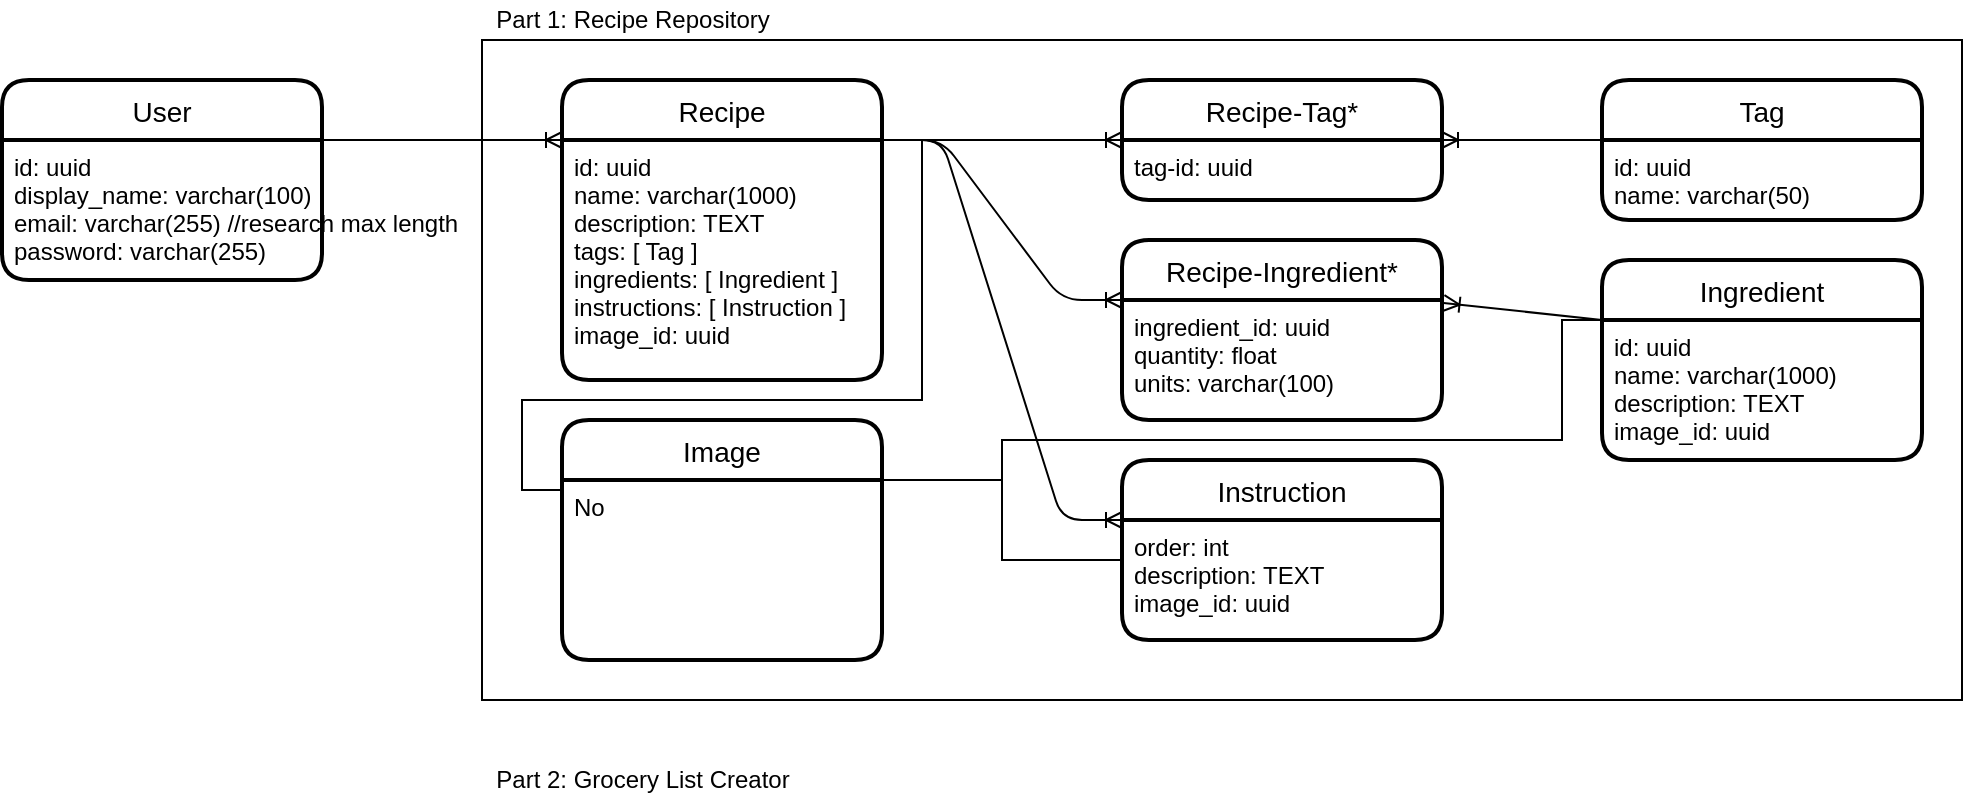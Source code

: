 <mxfile version="13.6.2" type="device"><diagram id="eHzLwNlxzgtbFl58eWNR" name="Page-1"><mxGraphModel dx="378" dy="620" grid="1" gridSize="10" guides="1" tooltips="1" connect="1" arrows="1" fold="1" page="1" pageScale="1" pageWidth="850" pageHeight="1100" math="0" shadow="0"><root><mxCell id="0"/><mxCell id="1" parent="0"/><mxCell id="BLWaALh2ITfjjiSebaDV-48" value="" style="rounded=0;whiteSpace=wrap;html=1;" vertex="1" parent="1"><mxGeometry x="280" y="20" width="740" height="330" as="geometry"/></mxCell><mxCell id="BLWaALh2ITfjjiSebaDV-1" value="User" style="swimlane;childLayout=stackLayout;horizontal=1;startSize=30;horizontalStack=0;rounded=1;fontSize=14;fontStyle=0;strokeWidth=2;resizeParent=0;resizeLast=1;shadow=0;dashed=0;align=center;" vertex="1" parent="1"><mxGeometry x="40" y="40" width="160" height="100" as="geometry"/></mxCell><mxCell id="BLWaALh2ITfjjiSebaDV-2" value="id: uuid&#10;display_name: varchar(100)&#10;email: varchar(255) //research max length&#10;password: varchar(255)&#10;" style="align=left;strokeColor=none;fillColor=none;spacingLeft=4;fontSize=12;verticalAlign=top;resizable=0;rotatable=0;part=1;" vertex="1" parent="BLWaALh2ITfjjiSebaDV-1"><mxGeometry y="30" width="160" height="70" as="geometry"/></mxCell><mxCell id="BLWaALh2ITfjjiSebaDV-21" style="edgeStyle=orthogonalEdgeStyle;rounded=0;orthogonalLoop=1;jettySize=auto;html=1;exitX=0.5;exitY=1;exitDx=0;exitDy=0;" edge="1" parent="BLWaALh2ITfjjiSebaDV-1" source="BLWaALh2ITfjjiSebaDV-2" target="BLWaALh2ITfjjiSebaDV-2"><mxGeometry relative="1" as="geometry"/></mxCell><mxCell id="BLWaALh2ITfjjiSebaDV-12" value="" style="edgeStyle=entityRelationEdgeStyle;fontSize=12;html=1;endArrow=ERoneToMany;exitX=1;exitY=0;exitDx=0;exitDy=0;entryX=0;entryY=0;entryDx=0;entryDy=0;" edge="1" parent="1" source="BLWaALh2ITfjjiSebaDV-2" target="BLWaALh2ITfjjiSebaDV-5"><mxGeometry width="100" height="100" relative="1" as="geometry"><mxPoint x="540" y="440" as="sourcePoint"/><mxPoint x="640" y="340" as="targetPoint"/></mxGeometry></mxCell><mxCell id="BLWaALh2ITfjjiSebaDV-4" value="Recipe" style="swimlane;childLayout=stackLayout;horizontal=1;startSize=30;horizontalStack=0;rounded=1;fontSize=14;fontStyle=0;strokeWidth=2;resizeParent=0;resizeLast=1;shadow=0;dashed=0;align=center;" vertex="1" parent="1"><mxGeometry x="320" y="40" width="160" height="150" as="geometry"/></mxCell><mxCell id="BLWaALh2ITfjjiSebaDV-5" value="id: uuid&#10;name: varchar(1000)&#10;description: TEXT&#10;tags: [ Tag ]&#10;ingredients: [ Ingredient ]&#10;instructions: [ Instruction ]&#10;image_id: uuid" style="align=left;strokeColor=none;fillColor=none;spacingLeft=4;fontSize=12;verticalAlign=top;resizable=0;rotatable=0;part=1;" vertex="1" parent="BLWaALh2ITfjjiSebaDV-4"><mxGeometry y="30" width="160" height="120" as="geometry"/></mxCell><mxCell id="BLWaALh2ITfjjiSebaDV-14" value="Recipe-Tag*" style="swimlane;childLayout=stackLayout;horizontal=1;startSize=30;horizontalStack=0;rounded=1;fontSize=14;fontStyle=0;strokeWidth=2;resizeParent=0;resizeLast=1;shadow=0;dashed=0;align=center;" vertex="1" parent="1"><mxGeometry x="600" y="40" width="160" height="60" as="geometry"/></mxCell><mxCell id="BLWaALh2ITfjjiSebaDV-15" value="tag-id: uuid" style="align=left;strokeColor=none;fillColor=none;spacingLeft=4;fontSize=12;verticalAlign=top;resizable=0;rotatable=0;part=1;" vertex="1" parent="BLWaALh2ITfjjiSebaDV-14"><mxGeometry y="30" width="160" height="30" as="geometry"/></mxCell><mxCell id="BLWaALh2ITfjjiSebaDV-16" style="edgeStyle=orthogonalEdgeStyle;rounded=0;orthogonalLoop=1;jettySize=auto;html=1;exitX=0.5;exitY=1;exitDx=0;exitDy=0;" edge="1" parent="BLWaALh2ITfjjiSebaDV-14" source="BLWaALh2ITfjjiSebaDV-15" target="BLWaALh2ITfjjiSebaDV-15"><mxGeometry relative="1" as="geometry"/></mxCell><mxCell id="BLWaALh2ITfjjiSebaDV-17" value="" style="edgeStyle=entityRelationEdgeStyle;fontSize=12;html=1;endArrow=ERoneToMany;exitX=1;exitY=0;exitDx=0;exitDy=0;entryX=0;entryY=0.5;entryDx=0;entryDy=0;" edge="1" parent="1" source="BLWaALh2ITfjjiSebaDV-5" target="BLWaALh2ITfjjiSebaDV-14"><mxGeometry width="100" height="100" relative="1" as="geometry"><mxPoint x="460" y="280" as="sourcePoint"/><mxPoint x="580" y="282.5" as="targetPoint"/></mxGeometry></mxCell><mxCell id="BLWaALh2ITfjjiSebaDV-18" value="Recipe-Ingredient*" style="swimlane;childLayout=stackLayout;horizontal=1;startSize=30;horizontalStack=0;rounded=1;fontSize=14;fontStyle=0;strokeWidth=2;resizeParent=0;resizeLast=1;shadow=0;dashed=0;align=center;" vertex="1" parent="1"><mxGeometry x="600" y="120" width="160" height="90" as="geometry"/></mxCell><mxCell id="BLWaALh2ITfjjiSebaDV-20" style="edgeStyle=orthogonalEdgeStyle;rounded=0;orthogonalLoop=1;jettySize=auto;html=1;exitX=0.5;exitY=1;exitDx=0;exitDy=0;" edge="1" parent="BLWaALh2ITfjjiSebaDV-18" source="BLWaALh2ITfjjiSebaDV-19" target="BLWaALh2ITfjjiSebaDV-19"><mxGeometry relative="1" as="geometry"/></mxCell><mxCell id="BLWaALh2ITfjjiSebaDV-19" value="ingredient_id: uuid&#10;quantity: float&#10;units: varchar(100)" style="align=left;strokeColor=none;fillColor=none;spacingLeft=4;fontSize=12;verticalAlign=top;resizable=0;rotatable=0;part=1;" vertex="1" parent="BLWaALh2ITfjjiSebaDV-18"><mxGeometry y="30" width="160" height="60" as="geometry"/></mxCell><mxCell id="BLWaALh2ITfjjiSebaDV-25" value="" style="edgeStyle=entityRelationEdgeStyle;fontSize=12;html=1;endArrow=ERoneToMany;exitX=1;exitY=0;exitDx=0;exitDy=0;entryX=0;entryY=0;entryDx=0;entryDy=0;" edge="1" parent="1" source="BLWaALh2ITfjjiSebaDV-5" target="BLWaALh2ITfjjiSebaDV-19"><mxGeometry width="100" height="100" relative="1" as="geometry"><mxPoint x="410" y="295" as="sourcePoint"/><mxPoint x="530" y="280" as="targetPoint"/></mxGeometry></mxCell><mxCell id="BLWaALh2ITfjjiSebaDV-26" value="" style="edgeStyle=entityRelationEdgeStyle;fontSize=12;html=1;endArrow=ERoneToMany;exitX=1;exitY=0;exitDx=0;exitDy=0;entryX=0;entryY=0;entryDx=0;entryDy=0;" edge="1" parent="1" source="BLWaALh2ITfjjiSebaDV-5" target="BLWaALh2ITfjjiSebaDV-24"><mxGeometry width="100" height="100" relative="1" as="geometry"><mxPoint x="480" y="150" as="sourcePoint"/><mxPoint x="550" y="265" as="targetPoint"/></mxGeometry></mxCell><mxCell id="BLWaALh2ITfjjiSebaDV-35" value="" style="endArrow=ERoneToMany;html=1;exitX=0;exitY=0;exitDx=0;exitDy=0;entryX=1;entryY=0.5;entryDx=0;entryDy=0;endFill=0;" edge="1" parent="1" source="BLWaALh2ITfjjiSebaDV-30" target="BLWaALh2ITfjjiSebaDV-14"><mxGeometry width="50" height="50" relative="1" as="geometry"><mxPoint x="570" y="-100" as="sourcePoint"/><mxPoint x="620" y="-150" as="targetPoint"/></mxGeometry></mxCell><mxCell id="BLWaALh2ITfjjiSebaDV-29" value="Tag" style="swimlane;childLayout=stackLayout;horizontal=1;startSize=30;horizontalStack=0;rounded=1;fontSize=14;fontStyle=0;strokeWidth=2;resizeParent=0;resizeLast=1;shadow=0;dashed=0;align=center;" vertex="1" parent="1"><mxGeometry x="840" y="40" width="160" height="70" as="geometry"/></mxCell><mxCell id="BLWaALh2ITfjjiSebaDV-30" value="id: uuid&#10;name: varchar(50)&#10;" style="align=left;strokeColor=none;fillColor=none;spacingLeft=4;fontSize=12;verticalAlign=top;resizable=0;rotatable=0;part=1;" vertex="1" parent="BLWaALh2ITfjjiSebaDV-29"><mxGeometry y="30" width="160" height="40" as="geometry"/></mxCell><mxCell id="BLWaALh2ITfjjiSebaDV-27" value="Ingredient" style="swimlane;childLayout=stackLayout;horizontal=1;startSize=30;horizontalStack=0;rounded=1;fontSize=14;fontStyle=0;strokeWidth=2;resizeParent=0;resizeLast=1;shadow=0;dashed=0;align=center;" vertex="1" parent="1"><mxGeometry x="840" y="130" width="160" height="100" as="geometry"/></mxCell><mxCell id="BLWaALh2ITfjjiSebaDV-28" value="id: uuid&#10;name: varchar(1000)&#10;description: TEXT&#10;image_id: uuid" style="align=left;strokeColor=none;fillColor=none;spacingLeft=4;fontSize=12;verticalAlign=top;resizable=0;rotatable=0;part=1;" vertex="1" parent="BLWaALh2ITfjjiSebaDV-27"><mxGeometry y="30" width="160" height="70" as="geometry"/></mxCell><mxCell id="BLWaALh2ITfjjiSebaDV-22" value="Instruction" style="swimlane;childLayout=stackLayout;horizontal=1;startSize=30;horizontalStack=0;rounded=1;fontSize=14;fontStyle=0;strokeWidth=2;resizeParent=0;resizeLast=1;shadow=0;dashed=0;align=center;" vertex="1" parent="1"><mxGeometry x="600" y="230" width="160" height="90" as="geometry"/></mxCell><mxCell id="BLWaALh2ITfjjiSebaDV-23" style="edgeStyle=orthogonalEdgeStyle;rounded=0;orthogonalLoop=1;jettySize=auto;html=1;exitX=0.5;exitY=1;exitDx=0;exitDy=0;" edge="1" parent="BLWaALh2ITfjjiSebaDV-22" source="BLWaALh2ITfjjiSebaDV-24" target="BLWaALh2ITfjjiSebaDV-24"><mxGeometry relative="1" as="geometry"/></mxCell><mxCell id="BLWaALh2ITfjjiSebaDV-24" value="order: int&#10;description: TEXT&#10;image_id: uuid" style="align=left;strokeColor=none;fillColor=none;spacingLeft=4;fontSize=12;verticalAlign=top;resizable=0;rotatable=0;part=1;" vertex="1" parent="BLWaALh2ITfjjiSebaDV-22"><mxGeometry y="30" width="160" height="60" as="geometry"/></mxCell><mxCell id="BLWaALh2ITfjjiSebaDV-36" value="" style="endArrow=ERoneToMany;html=1;entryX=1.005;entryY=0.35;entryDx=0;entryDy=0;entryPerimeter=0;exitX=0;exitY=0;exitDx=0;exitDy=0;endFill=0;" edge="1" parent="1" source="BLWaALh2ITfjjiSebaDV-28" target="BLWaALh2ITfjjiSebaDV-18"><mxGeometry width="50" height="50" relative="1" as="geometry"><mxPoint x="950" y="390" as="sourcePoint"/><mxPoint x="1000" y="340" as="targetPoint"/></mxGeometry></mxCell><mxCell id="BLWaALh2ITfjjiSebaDV-44" style="edgeStyle=orthogonalEdgeStyle;rounded=0;orthogonalLoop=1;jettySize=auto;html=1;entryX=0;entryY=0;entryDx=0;entryDy=0;endArrow=none;endFill=0;" edge="1" parent="1" source="BLWaALh2ITfjjiSebaDV-5" target="BLWaALh2ITfjjiSebaDV-40"><mxGeometry relative="1" as="geometry"><Array as="points"><mxPoint x="500" y="70"/><mxPoint x="500" y="200"/><mxPoint x="300" y="200"/><mxPoint x="300" y="245"/></Array></mxGeometry></mxCell><mxCell id="BLWaALh2ITfjjiSebaDV-39" value="Image" style="swimlane;childLayout=stackLayout;horizontal=1;startSize=30;horizontalStack=0;rounded=1;fontSize=14;fontStyle=0;strokeWidth=2;resizeParent=0;resizeLast=1;shadow=0;dashed=0;align=center;" vertex="1" parent="1"><mxGeometry x="320" y="210" width="160" height="120" as="geometry"/></mxCell><mxCell id="BLWaALh2ITfjjiSebaDV-40" value="No" style="align=left;strokeColor=none;fillColor=none;spacingLeft=4;fontSize=12;verticalAlign=top;resizable=0;rotatable=0;part=1;" vertex="1" parent="BLWaALh2ITfjjiSebaDV-39"><mxGeometry y="30" width="160" height="90" as="geometry"/></mxCell><mxCell id="BLWaALh2ITfjjiSebaDV-46" style="edgeStyle=orthogonalEdgeStyle;rounded=0;orthogonalLoop=1;jettySize=auto;html=1;exitX=0;exitY=0;exitDx=0;exitDy=0;entryX=1;entryY=0;entryDx=0;entryDy=0;endArrow=none;endFill=0;" edge="1" parent="1" source="BLWaALh2ITfjjiSebaDV-24" target="BLWaALh2ITfjjiSebaDV-40"><mxGeometry relative="1" as="geometry"><Array as="points"><mxPoint x="600" y="280"/><mxPoint x="540" y="280"/><mxPoint x="540" y="240"/></Array></mxGeometry></mxCell><mxCell id="BLWaALh2ITfjjiSebaDV-47" style="edgeStyle=orthogonalEdgeStyle;rounded=0;orthogonalLoop=1;jettySize=auto;html=1;exitX=0;exitY=0;exitDx=0;exitDy=0;endArrow=none;endFill=0;" edge="1" parent="1" source="BLWaALh2ITfjjiSebaDV-28"><mxGeometry relative="1" as="geometry"><mxPoint x="480" y="240.0" as="targetPoint"/><Array as="points"><mxPoint x="820" y="160"/><mxPoint x="820" y="220"/><mxPoint x="540" y="220"/><mxPoint x="540" y="240"/></Array></mxGeometry></mxCell><mxCell id="BLWaALh2ITfjjiSebaDV-49" value="Part 1: Recipe Repository" style="text;html=1;align=center;verticalAlign=middle;resizable=0;points=[];autosize=1;" vertex="1" parent="1"><mxGeometry x="280" width="150" height="20" as="geometry"/></mxCell><mxCell id="BLWaALh2ITfjjiSebaDV-50" value="Part 2: Grocery List Creator" style="text;html=1;align=center;verticalAlign=middle;resizable=0;points=[];autosize=1;" vertex="1" parent="1"><mxGeometry x="280" y="380" width="160" height="20" as="geometry"/></mxCell></root></mxGraphModel></diagram></mxfile>